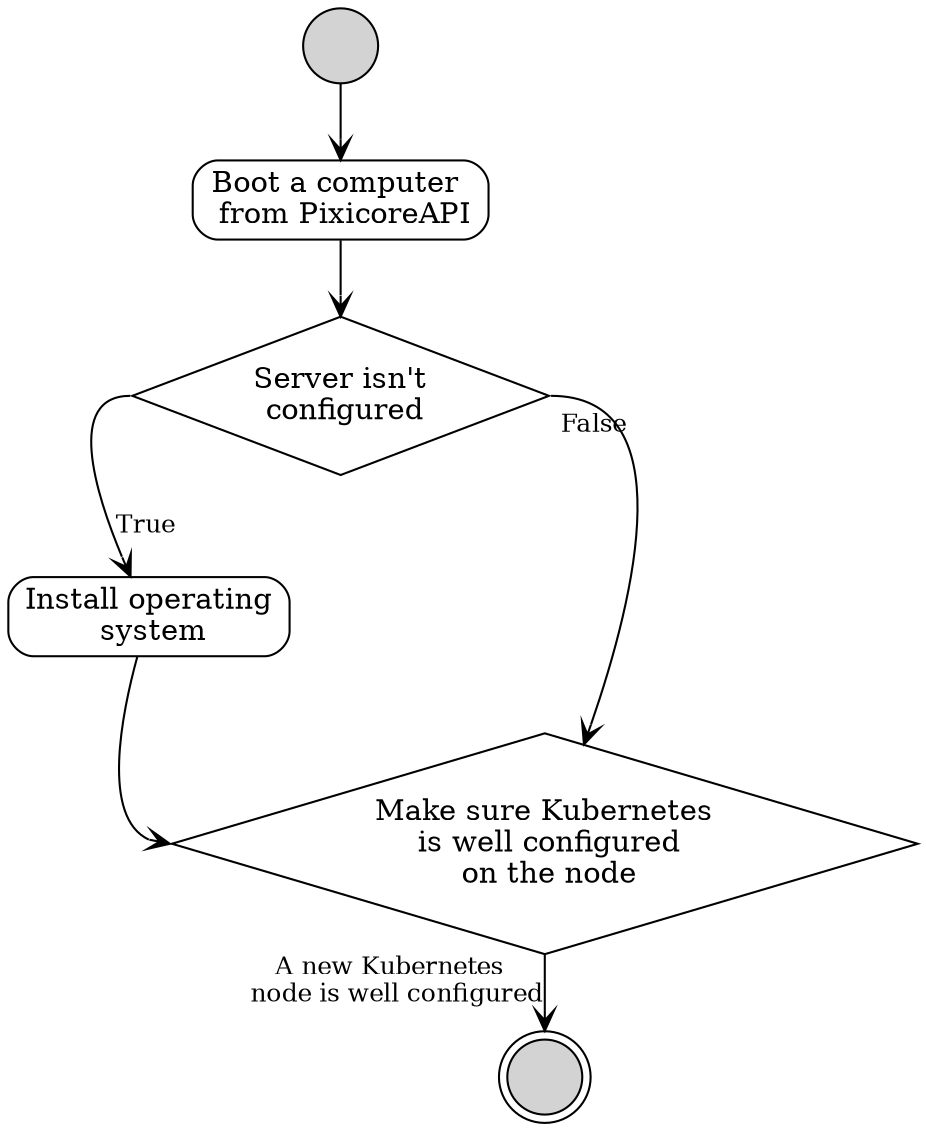 digraph untitled {
	size="16";
	rankdir=TD

	edge[fontsize="12" arrowhead=open]
	start[shape=circle, label="", style=filled]
	end[shape=doublecircle, label="", style=filled]
	action1[shape=box,style=rounded, label="Boot a computer \n from PixicoreAPI"]
	action2[shape=box,style=rounded, label="Install operating\n system"]
	// action3[shape=box,style=rounded, label="action"]
	if1[shape=diamond, label="Server isn't\n configured"]
	if2[shape=diamond, label="Make sure Kubernetes\n is well configured\n on the node"]

	start -> action1
	action1 -> if1[headport=n]
	if1 -> action2[label="True" tailport=w]
	if1 -> if2[taillabel="False" labeldistance=2.5 tailport=e]
	action2 -> if2[headport=w]
	// action3 -> if2[headport=e]
	if2 -> end[taillabel="A new Kubernetes \n node is well configured"]
}
